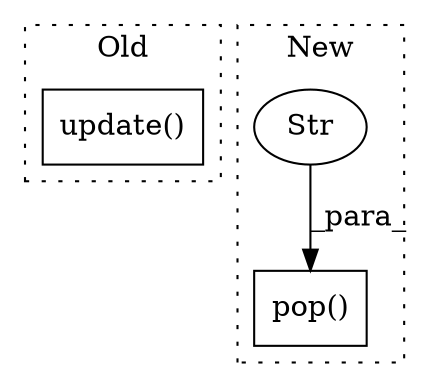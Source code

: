 digraph G {
subgraph cluster0 {
1 [label="update()" a="75" s="16227,16255" l="14,1" shape="box"];
label = "Old";
style="dotted";
}
subgraph cluster1 {
2 [label="pop()" a="75" s="16288,16326" l="11,1" shape="box"];
3 [label="Str" a="66" s="16299" l="21" shape="ellipse"];
label = "New";
style="dotted";
}
3 -> 2 [label="_para_"];
}